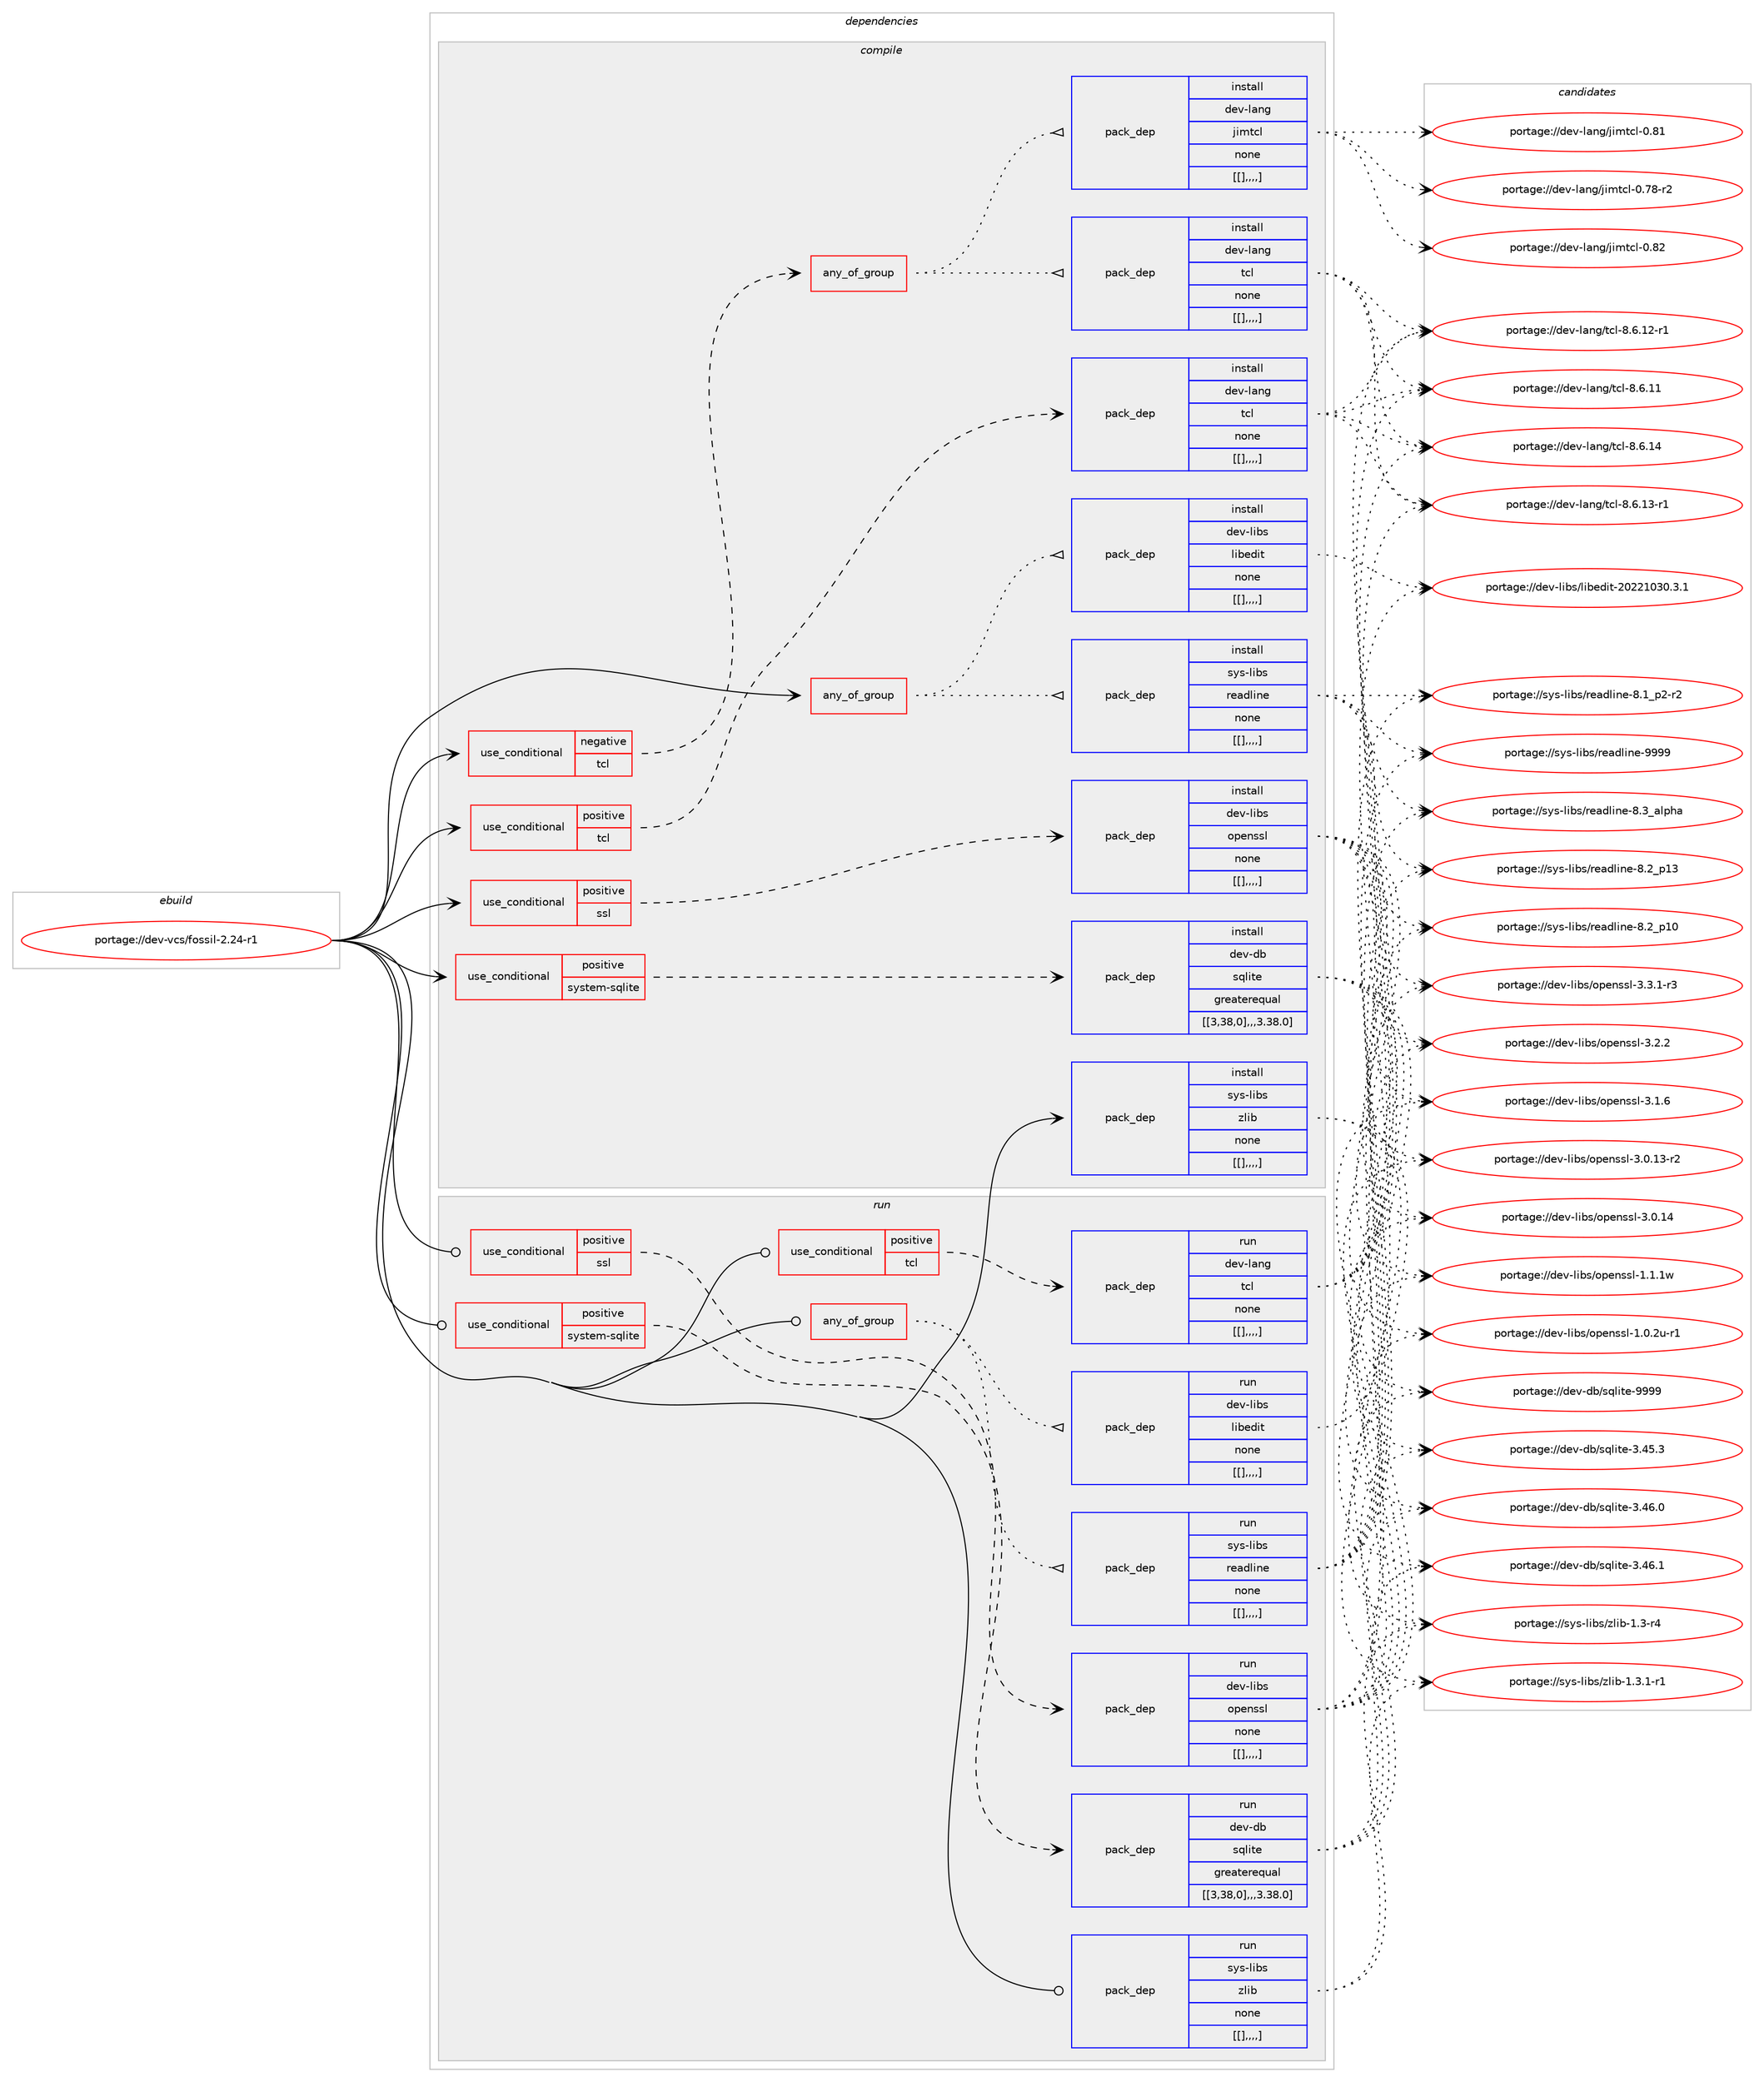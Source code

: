 digraph prolog {

# *************
# Graph options
# *************

newrank=true;
concentrate=true;
compound=true;
graph [rankdir=LR,fontname=Helvetica,fontsize=10,ranksep=1.5];#, ranksep=2.5, nodesep=0.2];
edge  [arrowhead=vee];
node  [fontname=Helvetica,fontsize=10];

# **********
# The ebuild
# **********

subgraph cluster_leftcol {
color=gray;
label=<<i>ebuild</i>>;
id [label="portage://dev-vcs/fossil-2.24-r1", color=red, width=4, href="../dev-vcs/fossil-2.24-r1.svg"];
}

# ****************
# The dependencies
# ****************

subgraph cluster_midcol {
color=gray;
label=<<i>dependencies</i>>;
subgraph cluster_compile {
fillcolor="#eeeeee";
style=filled;
label=<<i>compile</i>>;
subgraph any1289 {
dependency224407 [label=<<TABLE BORDER="0" CELLBORDER="1" CELLSPACING="0" CELLPADDING="4"><TR><TD CELLPADDING="10">any_of_group</TD></TR></TABLE>>, shape=none, color=red];subgraph pack159212 {
dependency224408 [label=<<TABLE BORDER="0" CELLBORDER="1" CELLSPACING="0" CELLPADDING="4" WIDTH="220"><TR><TD ROWSPAN="6" CELLPADDING="30">pack_dep</TD></TR><TR><TD WIDTH="110">install</TD></TR><TR><TD>sys-libs</TD></TR><TR><TD>readline</TD></TR><TR><TD>none</TD></TR><TR><TD>[[],,,,]</TD></TR></TABLE>>, shape=none, color=blue];
}
dependency224407:e -> dependency224408:w [weight=20,style="dotted",arrowhead="oinv"];
subgraph pack159213 {
dependency224409 [label=<<TABLE BORDER="0" CELLBORDER="1" CELLSPACING="0" CELLPADDING="4" WIDTH="220"><TR><TD ROWSPAN="6" CELLPADDING="30">pack_dep</TD></TR><TR><TD WIDTH="110">install</TD></TR><TR><TD>dev-libs</TD></TR><TR><TD>libedit</TD></TR><TR><TD>none</TD></TR><TR><TD>[[],,,,]</TD></TR></TABLE>>, shape=none, color=blue];
}
dependency224407:e -> dependency224409:w [weight=20,style="dotted",arrowhead="oinv"];
}
id:e -> dependency224407:w [weight=20,style="solid",arrowhead="vee"];
subgraph cond63752 {
dependency224410 [label=<<TABLE BORDER="0" CELLBORDER="1" CELLSPACING="0" CELLPADDING="4"><TR><TD ROWSPAN="3" CELLPADDING="10">use_conditional</TD></TR><TR><TD>negative</TD></TR><TR><TD>tcl</TD></TR></TABLE>>, shape=none, color=red];
subgraph any1290 {
dependency224411 [label=<<TABLE BORDER="0" CELLBORDER="1" CELLSPACING="0" CELLPADDING="4"><TR><TD CELLPADDING="10">any_of_group</TD></TR></TABLE>>, shape=none, color=red];subgraph pack159214 {
dependency224412 [label=<<TABLE BORDER="0" CELLBORDER="1" CELLSPACING="0" CELLPADDING="4" WIDTH="220"><TR><TD ROWSPAN="6" CELLPADDING="30">pack_dep</TD></TR><TR><TD WIDTH="110">install</TD></TR><TR><TD>dev-lang</TD></TR><TR><TD>tcl</TD></TR><TR><TD>none</TD></TR><TR><TD>[[],,,,]</TD></TR></TABLE>>, shape=none, color=blue];
}
dependency224411:e -> dependency224412:w [weight=20,style="dotted",arrowhead="oinv"];
subgraph pack159215 {
dependency224413 [label=<<TABLE BORDER="0" CELLBORDER="1" CELLSPACING="0" CELLPADDING="4" WIDTH="220"><TR><TD ROWSPAN="6" CELLPADDING="30">pack_dep</TD></TR><TR><TD WIDTH="110">install</TD></TR><TR><TD>dev-lang</TD></TR><TR><TD>jimtcl</TD></TR><TR><TD>none</TD></TR><TR><TD>[[],,,,]</TD></TR></TABLE>>, shape=none, color=blue];
}
dependency224411:e -> dependency224413:w [weight=20,style="dotted",arrowhead="oinv"];
}
dependency224410:e -> dependency224411:w [weight=20,style="dashed",arrowhead="vee"];
}
id:e -> dependency224410:w [weight=20,style="solid",arrowhead="vee"];
subgraph cond63753 {
dependency224414 [label=<<TABLE BORDER="0" CELLBORDER="1" CELLSPACING="0" CELLPADDING="4"><TR><TD ROWSPAN="3" CELLPADDING="10">use_conditional</TD></TR><TR><TD>positive</TD></TR><TR><TD>ssl</TD></TR></TABLE>>, shape=none, color=red];
subgraph pack159216 {
dependency224415 [label=<<TABLE BORDER="0" CELLBORDER="1" CELLSPACING="0" CELLPADDING="4" WIDTH="220"><TR><TD ROWSPAN="6" CELLPADDING="30">pack_dep</TD></TR><TR><TD WIDTH="110">install</TD></TR><TR><TD>dev-libs</TD></TR><TR><TD>openssl</TD></TR><TR><TD>none</TD></TR><TR><TD>[[],,,,]</TD></TR></TABLE>>, shape=none, color=blue];
}
dependency224414:e -> dependency224415:w [weight=20,style="dashed",arrowhead="vee"];
}
id:e -> dependency224414:w [weight=20,style="solid",arrowhead="vee"];
subgraph cond63754 {
dependency224416 [label=<<TABLE BORDER="0" CELLBORDER="1" CELLSPACING="0" CELLPADDING="4"><TR><TD ROWSPAN="3" CELLPADDING="10">use_conditional</TD></TR><TR><TD>positive</TD></TR><TR><TD>system-sqlite</TD></TR></TABLE>>, shape=none, color=red];
subgraph pack159217 {
dependency224417 [label=<<TABLE BORDER="0" CELLBORDER="1" CELLSPACING="0" CELLPADDING="4" WIDTH="220"><TR><TD ROWSPAN="6" CELLPADDING="30">pack_dep</TD></TR><TR><TD WIDTH="110">install</TD></TR><TR><TD>dev-db</TD></TR><TR><TD>sqlite</TD></TR><TR><TD>greaterequal</TD></TR><TR><TD>[[3,38,0],,,3.38.0]</TD></TR></TABLE>>, shape=none, color=blue];
}
dependency224416:e -> dependency224417:w [weight=20,style="dashed",arrowhead="vee"];
}
id:e -> dependency224416:w [weight=20,style="solid",arrowhead="vee"];
subgraph cond63755 {
dependency224418 [label=<<TABLE BORDER="0" CELLBORDER="1" CELLSPACING="0" CELLPADDING="4"><TR><TD ROWSPAN="3" CELLPADDING="10">use_conditional</TD></TR><TR><TD>positive</TD></TR><TR><TD>tcl</TD></TR></TABLE>>, shape=none, color=red];
subgraph pack159218 {
dependency224419 [label=<<TABLE BORDER="0" CELLBORDER="1" CELLSPACING="0" CELLPADDING="4" WIDTH="220"><TR><TD ROWSPAN="6" CELLPADDING="30">pack_dep</TD></TR><TR><TD WIDTH="110">install</TD></TR><TR><TD>dev-lang</TD></TR><TR><TD>tcl</TD></TR><TR><TD>none</TD></TR><TR><TD>[[],,,,]</TD></TR></TABLE>>, shape=none, color=blue];
}
dependency224418:e -> dependency224419:w [weight=20,style="dashed",arrowhead="vee"];
}
id:e -> dependency224418:w [weight=20,style="solid",arrowhead="vee"];
subgraph pack159219 {
dependency224420 [label=<<TABLE BORDER="0" CELLBORDER="1" CELLSPACING="0" CELLPADDING="4" WIDTH="220"><TR><TD ROWSPAN="6" CELLPADDING="30">pack_dep</TD></TR><TR><TD WIDTH="110">install</TD></TR><TR><TD>sys-libs</TD></TR><TR><TD>zlib</TD></TR><TR><TD>none</TD></TR><TR><TD>[[],,,,]</TD></TR></TABLE>>, shape=none, color=blue];
}
id:e -> dependency224420:w [weight=20,style="solid",arrowhead="vee"];
}
subgraph cluster_compileandrun {
fillcolor="#eeeeee";
style=filled;
label=<<i>compile and run</i>>;
}
subgraph cluster_run {
fillcolor="#eeeeee";
style=filled;
label=<<i>run</i>>;
subgraph any1291 {
dependency224421 [label=<<TABLE BORDER="0" CELLBORDER="1" CELLSPACING="0" CELLPADDING="4"><TR><TD CELLPADDING="10">any_of_group</TD></TR></TABLE>>, shape=none, color=red];subgraph pack159220 {
dependency224422 [label=<<TABLE BORDER="0" CELLBORDER="1" CELLSPACING="0" CELLPADDING="4" WIDTH="220"><TR><TD ROWSPAN="6" CELLPADDING="30">pack_dep</TD></TR><TR><TD WIDTH="110">run</TD></TR><TR><TD>sys-libs</TD></TR><TR><TD>readline</TD></TR><TR><TD>none</TD></TR><TR><TD>[[],,,,]</TD></TR></TABLE>>, shape=none, color=blue];
}
dependency224421:e -> dependency224422:w [weight=20,style="dotted",arrowhead="oinv"];
subgraph pack159221 {
dependency224423 [label=<<TABLE BORDER="0" CELLBORDER="1" CELLSPACING="0" CELLPADDING="4" WIDTH="220"><TR><TD ROWSPAN="6" CELLPADDING="30">pack_dep</TD></TR><TR><TD WIDTH="110">run</TD></TR><TR><TD>dev-libs</TD></TR><TR><TD>libedit</TD></TR><TR><TD>none</TD></TR><TR><TD>[[],,,,]</TD></TR></TABLE>>, shape=none, color=blue];
}
dependency224421:e -> dependency224423:w [weight=20,style="dotted",arrowhead="oinv"];
}
id:e -> dependency224421:w [weight=20,style="solid",arrowhead="odot"];
subgraph cond63756 {
dependency224424 [label=<<TABLE BORDER="0" CELLBORDER="1" CELLSPACING="0" CELLPADDING="4"><TR><TD ROWSPAN="3" CELLPADDING="10">use_conditional</TD></TR><TR><TD>positive</TD></TR><TR><TD>ssl</TD></TR></TABLE>>, shape=none, color=red];
subgraph pack159222 {
dependency224425 [label=<<TABLE BORDER="0" CELLBORDER="1" CELLSPACING="0" CELLPADDING="4" WIDTH="220"><TR><TD ROWSPAN="6" CELLPADDING="30">pack_dep</TD></TR><TR><TD WIDTH="110">run</TD></TR><TR><TD>dev-libs</TD></TR><TR><TD>openssl</TD></TR><TR><TD>none</TD></TR><TR><TD>[[],,,,]</TD></TR></TABLE>>, shape=none, color=blue];
}
dependency224424:e -> dependency224425:w [weight=20,style="dashed",arrowhead="vee"];
}
id:e -> dependency224424:w [weight=20,style="solid",arrowhead="odot"];
subgraph cond63757 {
dependency224426 [label=<<TABLE BORDER="0" CELLBORDER="1" CELLSPACING="0" CELLPADDING="4"><TR><TD ROWSPAN="3" CELLPADDING="10">use_conditional</TD></TR><TR><TD>positive</TD></TR><TR><TD>system-sqlite</TD></TR></TABLE>>, shape=none, color=red];
subgraph pack159223 {
dependency224427 [label=<<TABLE BORDER="0" CELLBORDER="1" CELLSPACING="0" CELLPADDING="4" WIDTH="220"><TR><TD ROWSPAN="6" CELLPADDING="30">pack_dep</TD></TR><TR><TD WIDTH="110">run</TD></TR><TR><TD>dev-db</TD></TR><TR><TD>sqlite</TD></TR><TR><TD>greaterequal</TD></TR><TR><TD>[[3,38,0],,,3.38.0]</TD></TR></TABLE>>, shape=none, color=blue];
}
dependency224426:e -> dependency224427:w [weight=20,style="dashed",arrowhead="vee"];
}
id:e -> dependency224426:w [weight=20,style="solid",arrowhead="odot"];
subgraph cond63758 {
dependency224428 [label=<<TABLE BORDER="0" CELLBORDER="1" CELLSPACING="0" CELLPADDING="4"><TR><TD ROWSPAN="3" CELLPADDING="10">use_conditional</TD></TR><TR><TD>positive</TD></TR><TR><TD>tcl</TD></TR></TABLE>>, shape=none, color=red];
subgraph pack159224 {
dependency224429 [label=<<TABLE BORDER="0" CELLBORDER="1" CELLSPACING="0" CELLPADDING="4" WIDTH="220"><TR><TD ROWSPAN="6" CELLPADDING="30">pack_dep</TD></TR><TR><TD WIDTH="110">run</TD></TR><TR><TD>dev-lang</TD></TR><TR><TD>tcl</TD></TR><TR><TD>none</TD></TR><TR><TD>[[],,,,]</TD></TR></TABLE>>, shape=none, color=blue];
}
dependency224428:e -> dependency224429:w [weight=20,style="dashed",arrowhead="vee"];
}
id:e -> dependency224428:w [weight=20,style="solid",arrowhead="odot"];
subgraph pack159225 {
dependency224430 [label=<<TABLE BORDER="0" CELLBORDER="1" CELLSPACING="0" CELLPADDING="4" WIDTH="220"><TR><TD ROWSPAN="6" CELLPADDING="30">pack_dep</TD></TR><TR><TD WIDTH="110">run</TD></TR><TR><TD>sys-libs</TD></TR><TR><TD>zlib</TD></TR><TR><TD>none</TD></TR><TR><TD>[[],,,,]</TD></TR></TABLE>>, shape=none, color=blue];
}
id:e -> dependency224430:w [weight=20,style="solid",arrowhead="odot"];
}
}

# **************
# The candidates
# **************

subgraph cluster_choices {
rank=same;
color=gray;
label=<<i>candidates</i>>;

subgraph choice159212 {
color=black;
nodesep=1;
choice115121115451081059811547114101971001081051101014557575757 [label="portage://sys-libs/readline-9999", color=red, width=4,href="../sys-libs/readline-9999.svg"];
choice1151211154510810598115471141019710010810511010145564651959710811210497 [label="portage://sys-libs/readline-8.3_alpha", color=red, width=4,href="../sys-libs/readline-8.3_alpha.svg"];
choice1151211154510810598115471141019710010810511010145564650951124951 [label="portage://sys-libs/readline-8.2_p13", color=red, width=4,href="../sys-libs/readline-8.2_p13.svg"];
choice1151211154510810598115471141019710010810511010145564650951124948 [label="portage://sys-libs/readline-8.2_p10", color=red, width=4,href="../sys-libs/readline-8.2_p10.svg"];
choice115121115451081059811547114101971001081051101014556464995112504511450 [label="portage://sys-libs/readline-8.1_p2-r2", color=red, width=4,href="../sys-libs/readline-8.1_p2-r2.svg"];
dependency224408:e -> choice115121115451081059811547114101971001081051101014557575757:w [style=dotted,weight="100"];
dependency224408:e -> choice1151211154510810598115471141019710010810511010145564651959710811210497:w [style=dotted,weight="100"];
dependency224408:e -> choice1151211154510810598115471141019710010810511010145564650951124951:w [style=dotted,weight="100"];
dependency224408:e -> choice1151211154510810598115471141019710010810511010145564650951124948:w [style=dotted,weight="100"];
dependency224408:e -> choice115121115451081059811547114101971001081051101014556464995112504511450:w [style=dotted,weight="100"];
}
subgraph choice159213 {
color=black;
nodesep=1;
choice1001011184510810598115471081059810110010511645504850504948514846514649 [label="portage://dev-libs/libedit-20221030.3.1", color=red, width=4,href="../dev-libs/libedit-20221030.3.1.svg"];
dependency224409:e -> choice1001011184510810598115471081059810110010511645504850504948514846514649:w [style=dotted,weight="100"];
}
subgraph choice159214 {
color=black;
nodesep=1;
choice1001011184510897110103471169910845564654464952 [label="portage://dev-lang/tcl-8.6.14", color=red, width=4,href="../dev-lang/tcl-8.6.14.svg"];
choice10010111845108971101034711699108455646544649514511449 [label="portage://dev-lang/tcl-8.6.13-r1", color=red, width=4,href="../dev-lang/tcl-8.6.13-r1.svg"];
choice10010111845108971101034711699108455646544649504511449 [label="portage://dev-lang/tcl-8.6.12-r1", color=red, width=4,href="../dev-lang/tcl-8.6.12-r1.svg"];
choice1001011184510897110103471169910845564654464949 [label="portage://dev-lang/tcl-8.6.11", color=red, width=4,href="../dev-lang/tcl-8.6.11.svg"];
dependency224412:e -> choice1001011184510897110103471169910845564654464952:w [style=dotted,weight="100"];
dependency224412:e -> choice10010111845108971101034711699108455646544649514511449:w [style=dotted,weight="100"];
dependency224412:e -> choice10010111845108971101034711699108455646544649504511449:w [style=dotted,weight="100"];
dependency224412:e -> choice1001011184510897110103471169910845564654464949:w [style=dotted,weight="100"];
}
subgraph choice159215 {
color=black;
nodesep=1;
choice100101118451089711010347106105109116991084548465650 [label="portage://dev-lang/jimtcl-0.82", color=red, width=4,href="../dev-lang/jimtcl-0.82.svg"];
choice100101118451089711010347106105109116991084548465649 [label="portage://dev-lang/jimtcl-0.81", color=red, width=4,href="../dev-lang/jimtcl-0.81.svg"];
choice1001011184510897110103471061051091169910845484655564511450 [label="portage://dev-lang/jimtcl-0.78-r2", color=red, width=4,href="../dev-lang/jimtcl-0.78-r2.svg"];
dependency224413:e -> choice100101118451089711010347106105109116991084548465650:w [style=dotted,weight="100"];
dependency224413:e -> choice100101118451089711010347106105109116991084548465649:w [style=dotted,weight="100"];
dependency224413:e -> choice1001011184510897110103471061051091169910845484655564511450:w [style=dotted,weight="100"];
}
subgraph choice159216 {
color=black;
nodesep=1;
choice1001011184510810598115471111121011101151151084551465146494511451 [label="portage://dev-libs/openssl-3.3.1-r3", color=red, width=4,href="../dev-libs/openssl-3.3.1-r3.svg"];
choice100101118451081059811547111112101110115115108455146504650 [label="portage://dev-libs/openssl-3.2.2", color=red, width=4,href="../dev-libs/openssl-3.2.2.svg"];
choice100101118451081059811547111112101110115115108455146494654 [label="portage://dev-libs/openssl-3.1.6", color=red, width=4,href="../dev-libs/openssl-3.1.6.svg"];
choice10010111845108105981154711111210111011511510845514648464952 [label="portage://dev-libs/openssl-3.0.14", color=red, width=4,href="../dev-libs/openssl-3.0.14.svg"];
choice100101118451081059811547111112101110115115108455146484649514511450 [label="portage://dev-libs/openssl-3.0.13-r2", color=red, width=4,href="../dev-libs/openssl-3.0.13-r2.svg"];
choice100101118451081059811547111112101110115115108454946494649119 [label="portage://dev-libs/openssl-1.1.1w", color=red, width=4,href="../dev-libs/openssl-1.1.1w.svg"];
choice1001011184510810598115471111121011101151151084549464846501174511449 [label="portage://dev-libs/openssl-1.0.2u-r1", color=red, width=4,href="../dev-libs/openssl-1.0.2u-r1.svg"];
dependency224415:e -> choice1001011184510810598115471111121011101151151084551465146494511451:w [style=dotted,weight="100"];
dependency224415:e -> choice100101118451081059811547111112101110115115108455146504650:w [style=dotted,weight="100"];
dependency224415:e -> choice100101118451081059811547111112101110115115108455146494654:w [style=dotted,weight="100"];
dependency224415:e -> choice10010111845108105981154711111210111011511510845514648464952:w [style=dotted,weight="100"];
dependency224415:e -> choice100101118451081059811547111112101110115115108455146484649514511450:w [style=dotted,weight="100"];
dependency224415:e -> choice100101118451081059811547111112101110115115108454946494649119:w [style=dotted,weight="100"];
dependency224415:e -> choice1001011184510810598115471111121011101151151084549464846501174511449:w [style=dotted,weight="100"];
}
subgraph choice159217 {
color=black;
nodesep=1;
choice1001011184510098471151131081051161014557575757 [label="portage://dev-db/sqlite-9999", color=red, width=4,href="../dev-db/sqlite-9999.svg"];
choice10010111845100984711511310810511610145514652544649 [label="portage://dev-db/sqlite-3.46.1", color=red, width=4,href="../dev-db/sqlite-3.46.1.svg"];
choice10010111845100984711511310810511610145514652544648 [label="portage://dev-db/sqlite-3.46.0", color=red, width=4,href="../dev-db/sqlite-3.46.0.svg"];
choice10010111845100984711511310810511610145514652534651 [label="portage://dev-db/sqlite-3.45.3", color=red, width=4,href="../dev-db/sqlite-3.45.3.svg"];
dependency224417:e -> choice1001011184510098471151131081051161014557575757:w [style=dotted,weight="100"];
dependency224417:e -> choice10010111845100984711511310810511610145514652544649:w [style=dotted,weight="100"];
dependency224417:e -> choice10010111845100984711511310810511610145514652544648:w [style=dotted,weight="100"];
dependency224417:e -> choice10010111845100984711511310810511610145514652534651:w [style=dotted,weight="100"];
}
subgraph choice159218 {
color=black;
nodesep=1;
choice1001011184510897110103471169910845564654464952 [label="portage://dev-lang/tcl-8.6.14", color=red, width=4,href="../dev-lang/tcl-8.6.14.svg"];
choice10010111845108971101034711699108455646544649514511449 [label="portage://dev-lang/tcl-8.6.13-r1", color=red, width=4,href="../dev-lang/tcl-8.6.13-r1.svg"];
choice10010111845108971101034711699108455646544649504511449 [label="portage://dev-lang/tcl-8.6.12-r1", color=red, width=4,href="../dev-lang/tcl-8.6.12-r1.svg"];
choice1001011184510897110103471169910845564654464949 [label="portage://dev-lang/tcl-8.6.11", color=red, width=4,href="../dev-lang/tcl-8.6.11.svg"];
dependency224419:e -> choice1001011184510897110103471169910845564654464952:w [style=dotted,weight="100"];
dependency224419:e -> choice10010111845108971101034711699108455646544649514511449:w [style=dotted,weight="100"];
dependency224419:e -> choice10010111845108971101034711699108455646544649504511449:w [style=dotted,weight="100"];
dependency224419:e -> choice1001011184510897110103471169910845564654464949:w [style=dotted,weight="100"];
}
subgraph choice159219 {
color=black;
nodesep=1;
choice115121115451081059811547122108105984549465146494511449 [label="portage://sys-libs/zlib-1.3.1-r1", color=red, width=4,href="../sys-libs/zlib-1.3.1-r1.svg"];
choice11512111545108105981154712210810598454946514511452 [label="portage://sys-libs/zlib-1.3-r4", color=red, width=4,href="../sys-libs/zlib-1.3-r4.svg"];
dependency224420:e -> choice115121115451081059811547122108105984549465146494511449:w [style=dotted,weight="100"];
dependency224420:e -> choice11512111545108105981154712210810598454946514511452:w [style=dotted,weight="100"];
}
subgraph choice159220 {
color=black;
nodesep=1;
choice115121115451081059811547114101971001081051101014557575757 [label="portage://sys-libs/readline-9999", color=red, width=4,href="../sys-libs/readline-9999.svg"];
choice1151211154510810598115471141019710010810511010145564651959710811210497 [label="portage://sys-libs/readline-8.3_alpha", color=red, width=4,href="../sys-libs/readline-8.3_alpha.svg"];
choice1151211154510810598115471141019710010810511010145564650951124951 [label="portage://sys-libs/readline-8.2_p13", color=red, width=4,href="../sys-libs/readline-8.2_p13.svg"];
choice1151211154510810598115471141019710010810511010145564650951124948 [label="portage://sys-libs/readline-8.2_p10", color=red, width=4,href="../sys-libs/readline-8.2_p10.svg"];
choice115121115451081059811547114101971001081051101014556464995112504511450 [label="portage://sys-libs/readline-8.1_p2-r2", color=red, width=4,href="../sys-libs/readline-8.1_p2-r2.svg"];
dependency224422:e -> choice115121115451081059811547114101971001081051101014557575757:w [style=dotted,weight="100"];
dependency224422:e -> choice1151211154510810598115471141019710010810511010145564651959710811210497:w [style=dotted,weight="100"];
dependency224422:e -> choice1151211154510810598115471141019710010810511010145564650951124951:w [style=dotted,weight="100"];
dependency224422:e -> choice1151211154510810598115471141019710010810511010145564650951124948:w [style=dotted,weight="100"];
dependency224422:e -> choice115121115451081059811547114101971001081051101014556464995112504511450:w [style=dotted,weight="100"];
}
subgraph choice159221 {
color=black;
nodesep=1;
choice1001011184510810598115471081059810110010511645504850504948514846514649 [label="portage://dev-libs/libedit-20221030.3.1", color=red, width=4,href="../dev-libs/libedit-20221030.3.1.svg"];
dependency224423:e -> choice1001011184510810598115471081059810110010511645504850504948514846514649:w [style=dotted,weight="100"];
}
subgraph choice159222 {
color=black;
nodesep=1;
choice1001011184510810598115471111121011101151151084551465146494511451 [label="portage://dev-libs/openssl-3.3.1-r3", color=red, width=4,href="../dev-libs/openssl-3.3.1-r3.svg"];
choice100101118451081059811547111112101110115115108455146504650 [label="portage://dev-libs/openssl-3.2.2", color=red, width=4,href="../dev-libs/openssl-3.2.2.svg"];
choice100101118451081059811547111112101110115115108455146494654 [label="portage://dev-libs/openssl-3.1.6", color=red, width=4,href="../dev-libs/openssl-3.1.6.svg"];
choice10010111845108105981154711111210111011511510845514648464952 [label="portage://dev-libs/openssl-3.0.14", color=red, width=4,href="../dev-libs/openssl-3.0.14.svg"];
choice100101118451081059811547111112101110115115108455146484649514511450 [label="portage://dev-libs/openssl-3.0.13-r2", color=red, width=4,href="../dev-libs/openssl-3.0.13-r2.svg"];
choice100101118451081059811547111112101110115115108454946494649119 [label="portage://dev-libs/openssl-1.1.1w", color=red, width=4,href="../dev-libs/openssl-1.1.1w.svg"];
choice1001011184510810598115471111121011101151151084549464846501174511449 [label="portage://dev-libs/openssl-1.0.2u-r1", color=red, width=4,href="../dev-libs/openssl-1.0.2u-r1.svg"];
dependency224425:e -> choice1001011184510810598115471111121011101151151084551465146494511451:w [style=dotted,weight="100"];
dependency224425:e -> choice100101118451081059811547111112101110115115108455146504650:w [style=dotted,weight="100"];
dependency224425:e -> choice100101118451081059811547111112101110115115108455146494654:w [style=dotted,weight="100"];
dependency224425:e -> choice10010111845108105981154711111210111011511510845514648464952:w [style=dotted,weight="100"];
dependency224425:e -> choice100101118451081059811547111112101110115115108455146484649514511450:w [style=dotted,weight="100"];
dependency224425:e -> choice100101118451081059811547111112101110115115108454946494649119:w [style=dotted,weight="100"];
dependency224425:e -> choice1001011184510810598115471111121011101151151084549464846501174511449:w [style=dotted,weight="100"];
}
subgraph choice159223 {
color=black;
nodesep=1;
choice1001011184510098471151131081051161014557575757 [label="portage://dev-db/sqlite-9999", color=red, width=4,href="../dev-db/sqlite-9999.svg"];
choice10010111845100984711511310810511610145514652544649 [label="portage://dev-db/sqlite-3.46.1", color=red, width=4,href="../dev-db/sqlite-3.46.1.svg"];
choice10010111845100984711511310810511610145514652544648 [label="portage://dev-db/sqlite-3.46.0", color=red, width=4,href="../dev-db/sqlite-3.46.0.svg"];
choice10010111845100984711511310810511610145514652534651 [label="portage://dev-db/sqlite-3.45.3", color=red, width=4,href="../dev-db/sqlite-3.45.3.svg"];
dependency224427:e -> choice1001011184510098471151131081051161014557575757:w [style=dotted,weight="100"];
dependency224427:e -> choice10010111845100984711511310810511610145514652544649:w [style=dotted,weight="100"];
dependency224427:e -> choice10010111845100984711511310810511610145514652544648:w [style=dotted,weight="100"];
dependency224427:e -> choice10010111845100984711511310810511610145514652534651:w [style=dotted,weight="100"];
}
subgraph choice159224 {
color=black;
nodesep=1;
choice1001011184510897110103471169910845564654464952 [label="portage://dev-lang/tcl-8.6.14", color=red, width=4,href="../dev-lang/tcl-8.6.14.svg"];
choice10010111845108971101034711699108455646544649514511449 [label="portage://dev-lang/tcl-8.6.13-r1", color=red, width=4,href="../dev-lang/tcl-8.6.13-r1.svg"];
choice10010111845108971101034711699108455646544649504511449 [label="portage://dev-lang/tcl-8.6.12-r1", color=red, width=4,href="../dev-lang/tcl-8.6.12-r1.svg"];
choice1001011184510897110103471169910845564654464949 [label="portage://dev-lang/tcl-8.6.11", color=red, width=4,href="../dev-lang/tcl-8.6.11.svg"];
dependency224429:e -> choice1001011184510897110103471169910845564654464952:w [style=dotted,weight="100"];
dependency224429:e -> choice10010111845108971101034711699108455646544649514511449:w [style=dotted,weight="100"];
dependency224429:e -> choice10010111845108971101034711699108455646544649504511449:w [style=dotted,weight="100"];
dependency224429:e -> choice1001011184510897110103471169910845564654464949:w [style=dotted,weight="100"];
}
subgraph choice159225 {
color=black;
nodesep=1;
choice115121115451081059811547122108105984549465146494511449 [label="portage://sys-libs/zlib-1.3.1-r1", color=red, width=4,href="../sys-libs/zlib-1.3.1-r1.svg"];
choice11512111545108105981154712210810598454946514511452 [label="portage://sys-libs/zlib-1.3-r4", color=red, width=4,href="../sys-libs/zlib-1.3-r4.svg"];
dependency224430:e -> choice115121115451081059811547122108105984549465146494511449:w [style=dotted,weight="100"];
dependency224430:e -> choice11512111545108105981154712210810598454946514511452:w [style=dotted,weight="100"];
}
}

}
